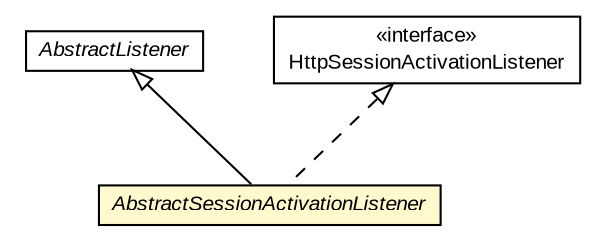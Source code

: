 #!/usr/local/bin/dot
#
# Class diagram 
# Generated by UMLGraph version R5_6-24-gf6e263 (http://www.umlgraph.org/)
#

digraph G {
	edge [fontname="arial",fontsize=10,labelfontname="arial",labelfontsize=10];
	node [fontname="arial",fontsize=10,shape=plaintext];
	nodesep=0.25;
	ranksep=0.5;
	// org.gservlet.AbstractSessionActivationListener
	c573 [label=<<table title="org.gservlet.AbstractSessionActivationListener" border="0" cellborder="1" cellspacing="0" cellpadding="2" port="p" bgcolor="lemonChiffon" href="./AbstractSessionActivationListener.html">
		<tr><td><table border="0" cellspacing="0" cellpadding="1">
<tr><td align="center" balign="center"><font face="arial italic"> AbstractSessionActivationListener </font></td></tr>
		</table></td></tr>
		</table>>, URL="./AbstractSessionActivationListener.html", fontname="arial", fontcolor="black", fontsize=10.0];
	// org.gservlet.AbstractListener
	c577 [label=<<table title="org.gservlet.AbstractListener" border="0" cellborder="1" cellspacing="0" cellpadding="2" port="p" href="./AbstractListener.html">
		<tr><td><table border="0" cellspacing="0" cellpadding="1">
<tr><td align="center" balign="center"><font face="arial italic"> AbstractListener </font></td></tr>
		</table></td></tr>
		</table>>, URL="./AbstractListener.html", fontname="arial", fontcolor="black", fontsize=10.0];
	//org.gservlet.AbstractSessionActivationListener extends org.gservlet.AbstractListener
	c577:p -> c573:p [dir=back,arrowtail=empty];
	//org.gservlet.AbstractSessionActivationListener implements javax.servlet.http.HttpSessionActivationListener
	c594:p -> c573:p [dir=back,arrowtail=empty,style=dashed];
	// javax.servlet.http.HttpSessionActivationListener
	c594 [label=<<table title="javax.servlet.http.HttpSessionActivationListener" border="0" cellborder="1" cellspacing="0" cellpadding="2" port="p" href="https://docs.oracle.com/javaee/7/api/javax/servlet/http/HttpSessionActivationListener.html">
		<tr><td><table border="0" cellspacing="0" cellpadding="1">
<tr><td align="center" balign="center"> &#171;interface&#187; </td></tr>
<tr><td align="center" balign="center"> HttpSessionActivationListener </td></tr>
		</table></td></tr>
		</table>>, URL="https://docs.oracle.com/javaee/7/api/javax/servlet/http/HttpSessionActivationListener.html", fontname="arial", fontcolor="black", fontsize=10.0];
}

